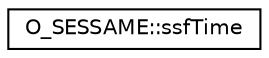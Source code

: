 digraph "Graphical Class Hierarchy"
{
 // LATEX_PDF_SIZE
  edge [fontname="Helvetica",fontsize="10",labelfontname="Helvetica",labelfontsize="10"];
  node [fontname="Helvetica",fontsize="10",shape=record];
  rankdir="LR";
  Node0 [label="O_SESSAME::ssfTime",height=0.2,width=0.4,color="black", fillcolor="white", style="filled",URL="$classO__SESSAME_1_1ssfTime.html",tooltip="Simulation Time object."];
}
